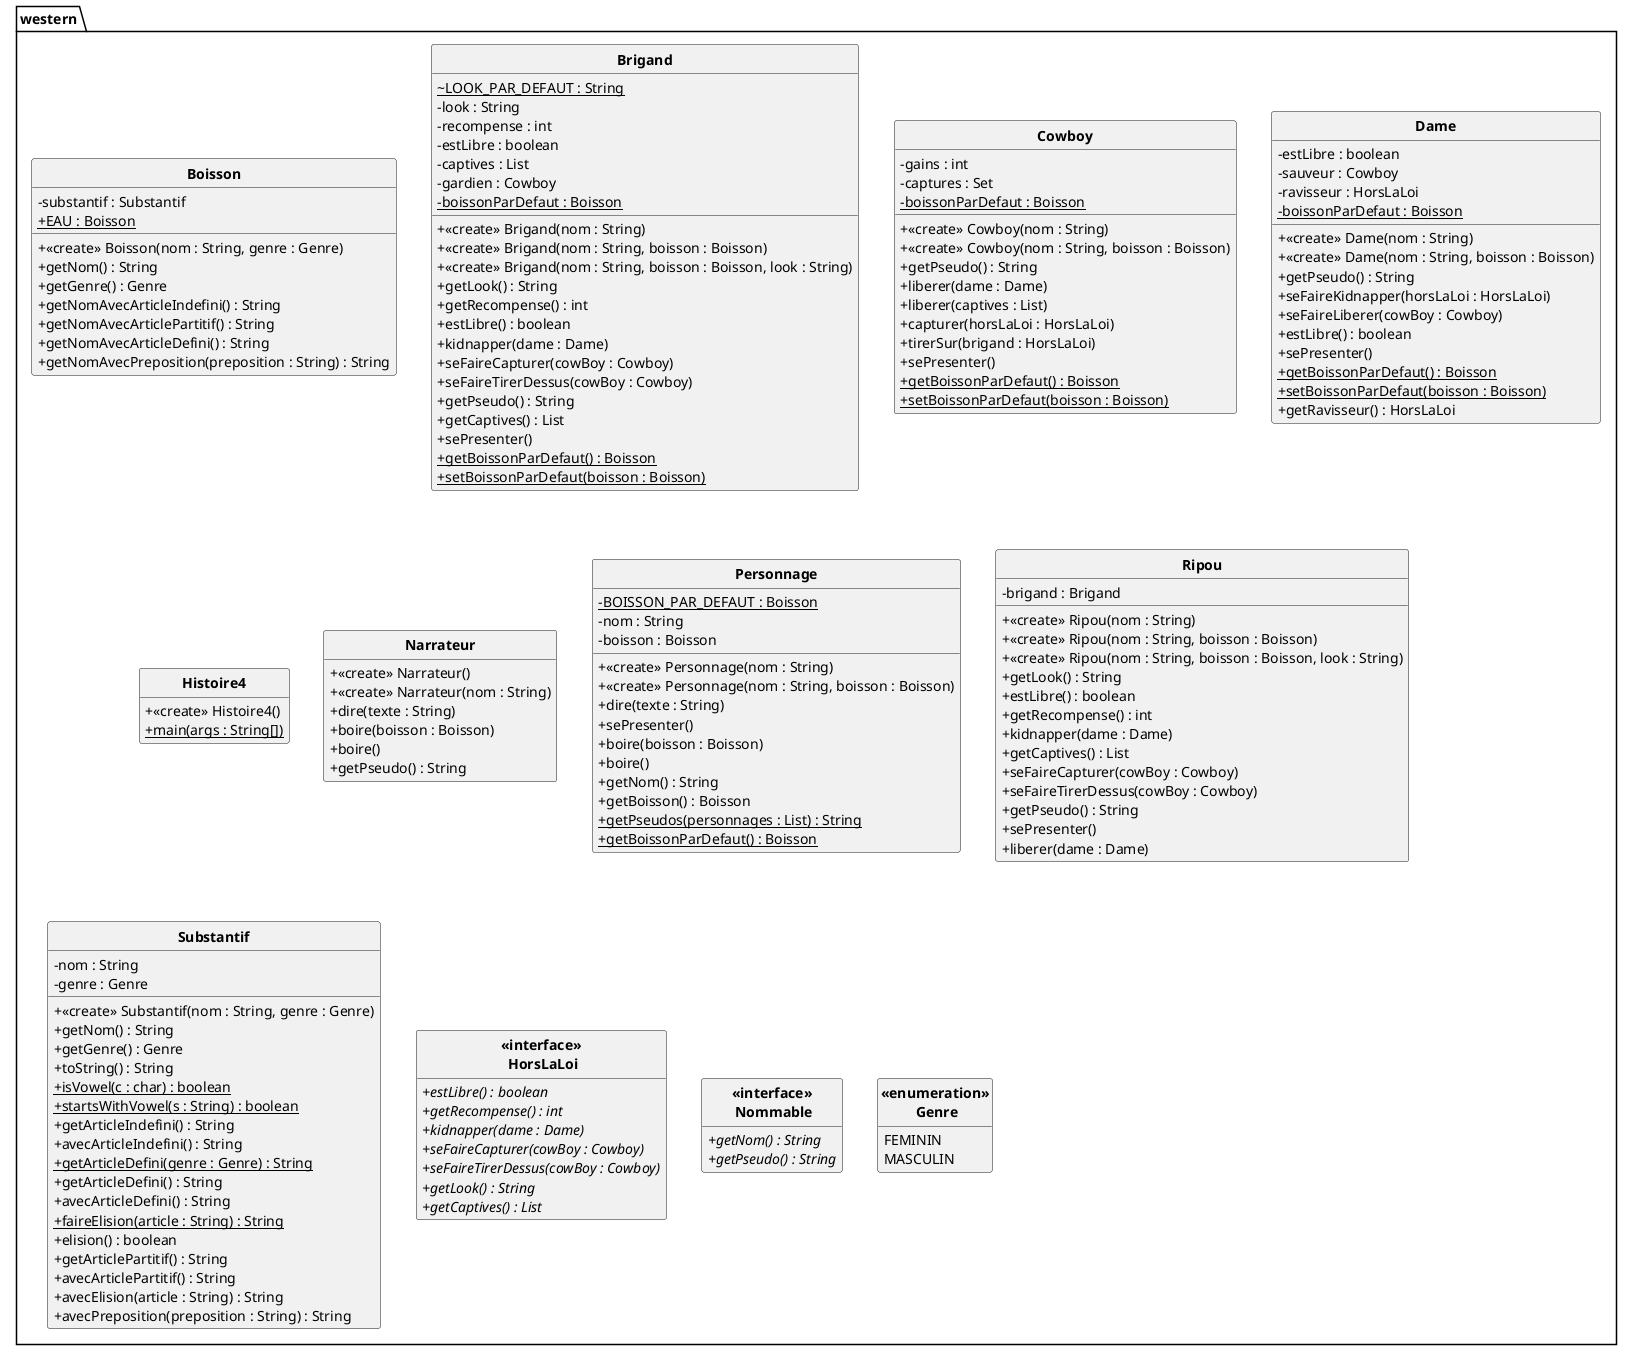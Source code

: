 @startuml

skinparam style strictuml
skinparam classAttributeIconSize 0
skinparam classFontStyle Bold
hide empty members

Package "western" {
class Boisson
{
- substantif : Substantif
+ {static} EAU : Boisson
+ <<create>> Boisson(nom : String, genre : Genre) 
+ getNom() : String
+ getGenre() : Genre
+ getNomAvecArticleIndefini() : String
+ getNomAvecArticlePartitif() : String
+ getNomAvecArticleDefini() : String
+ getNomAvecPreposition(preposition : String) : String
}

class Brigand
{
~ {static} LOOK_PAR_DEFAUT : String
- look : String
- recompense : int
- estLibre : boolean
- captives : List
- gardien : Cowboy
- {static} boissonParDefaut : Boisson
+ <<create>> Brigand(nom : String) 
+ <<create>> Brigand(nom : String, boisson : Boisson) 
+ <<create>> Brigand(nom : String, boisson : Boisson, look : String) 
+ getLook() : String
+ getRecompense() : int
+ estLibre() : boolean
+ kidnapper(dame : Dame) 
+ seFaireCapturer(cowBoy : Cowboy) 
+ seFaireTirerDessus(cowBoy : Cowboy) 
+ getPseudo() : String
+ getCaptives() : List
+ sePresenter() 
+ {static} getBoissonParDefaut() : Boisson
+ {static} setBoissonParDefaut(boisson : Boisson) 
}

class Cowboy
{
- gains : int
- captures : Set
- {static} boissonParDefaut : Boisson
+ <<create>> Cowboy(nom : String) 
+ <<create>> Cowboy(nom : String, boisson : Boisson) 
+ getPseudo() : String
+ liberer(dame : Dame) 
+ liberer(captives : List) 
+ capturer(horsLaLoi : HorsLaLoi) 
+ tirerSur(brigand : HorsLaLoi) 
+ sePresenter() 
+ {static} getBoissonParDefaut() : Boisson
+ {static} setBoissonParDefaut(boisson : Boisson) 
}

class Dame
{
- estLibre : boolean
- sauveur : Cowboy
- ravisseur : HorsLaLoi
- {static} boissonParDefaut : Boisson
+ <<create>> Dame(nom : String) 
+ <<create>> Dame(nom : String, boisson : Boisson) 
+ getPseudo() : String
+ seFaireKidnapper(horsLaLoi : HorsLaLoi) 
+ seFaireLiberer(cowBoy : Cowboy) 
+ estLibre() : boolean
+ sePresenter() 
+ {static} getBoissonParDefaut() : Boisson
+ {static} setBoissonParDefaut(boisson : Boisson) 
+ getRavisseur() : HorsLaLoi
}

class Histoire4
{
+ <<create>> Histoire4() 
+ {static} main(args : String[]) 
}

class Narrateur
{
+ <<create>> Narrateur() 
+ <<create>> Narrateur(nom : String) 
+ dire(texte : String) 
+ boire(boisson : Boisson) 
+ boire() 
+ getPseudo() : String
}

class Personnage
{
- {static} BOISSON_PAR_DEFAUT : Boisson
- nom : String
- boisson : Boisson
+ <<create>> Personnage(nom : String) 
+ <<create>> Personnage(nom : String, boisson : Boisson) 
+ dire(texte : String) 
+ sePresenter() 
+ boire(boisson : Boisson) 
+ boire() 
+ getNom() : String
+ getBoisson() : Boisson
+ {static} getPseudos(personnages : List) : String
+ {static} getBoissonParDefaut() : Boisson
}

class Ripou
{
- brigand : Brigand
+ <<create>> Ripou(nom : String) 
+ <<create>> Ripou(nom : String, boisson : Boisson) 
+ <<create>> Ripou(nom : String, boisson : Boisson, look : String) 
+ getLook() : String
+ estLibre() : boolean
+ getRecompense() : int
+ kidnapper(dame : Dame) 
+ getCaptives() : List
+ seFaireCapturer(cowBoy : Cowboy) 
+ seFaireTirerDessus(cowBoy : Cowboy) 
+ getPseudo() : String
+ sePresenter() 
+ liberer(dame : Dame) 
}

class Substantif
{
- nom : String
- genre : Genre
+ <<create>> Substantif(nom : String, genre : Genre) 
+ getNom() : String
+ getGenre() : Genre
+ toString() : String
+ {static} isVowel(c : char) : boolean
+ {static} startsWithVowel(s : String) : boolean
+ getArticleIndefini() : String
+ avecArticleIndefini() : String
+ {static} getArticleDefini(genre : Genre) : String
+ getArticleDefini() : String
+ avecArticleDefini() : String
+ {static} faireElision(article : String) : String
+ elision() : boolean
+ getArticlePartitif() : String
+ avecArticlePartitif() : String
+ avecElision(article : String) : String
+ avecPreposition(preposition : String) : String
}

class "<<interface>>\n HorsLaLoi" as HorsLaLoi
{
+ {abstract} estLibre() : boolean
+ {abstract} getRecompense() : int
+ {abstract} kidnapper(dame : Dame) 
+ {abstract} seFaireCapturer(cowBoy : Cowboy) 
+ {abstract} seFaireTirerDessus(cowBoy : Cowboy) 
+ {abstract} getLook() : String
+ {abstract} getCaptives() : List

}

class "<<interface>>\n Nommable" as Nommable
{
+ {abstract} getNom() : String
+ {abstract} getPseudo() : String

}

class "<<enumeration>>\n Genre" as Genre
{
FEMININ
MASCULIN
}

}

@enduml

